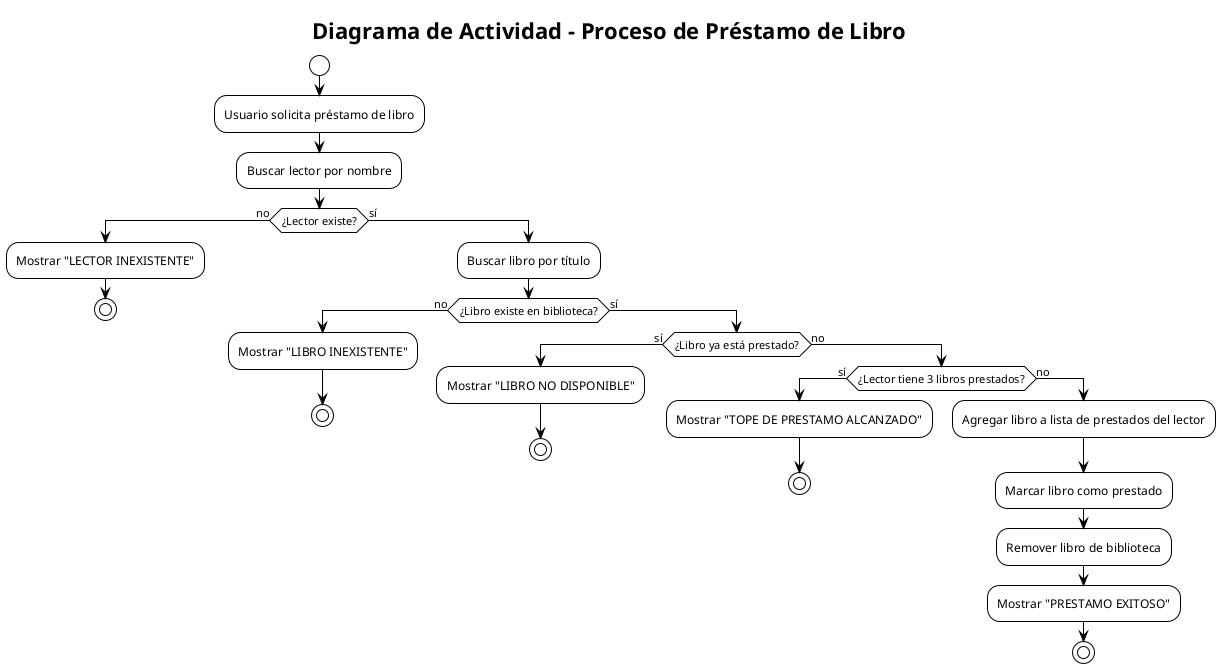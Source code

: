 @startuml PrestamoLibroActivity
!theme plain
title Diagrama de Actividad - Proceso de Préstamo de Libro

start

:Usuario solicita préstamo de libro;

:Buscar lector por nombre;

if (¿Lector existe?) then (no)
  :Mostrar "LECTOR INEXISTENTE";
  stop
else (sí)
  :Buscar libro por título;
  
  if (¿Libro existe en biblioteca?) then (no)
    :Mostrar "LIBRO INEXISTENTE";
    stop
  else (sí)
    if (¿Libro ya está prestado?) then (sí)
      :Mostrar "LIBRO NO DISPONIBLE";
      stop
    else (no)
      if (¿Lector tiene 3 libros prestados?) then (sí)
        :Mostrar "TOPE DE PRESTAMO ALCANZADO";
        stop
      else (no)
        :Agregar libro a lista de prestados del lector;
        :Marcar libro como prestado;
        :Remover libro de biblioteca;
        :Mostrar "PRESTAMO EXITOSO";
        stop
      endif
    endif
  endif
endif

@enduml